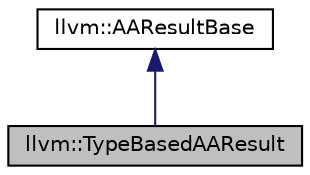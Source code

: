 digraph "llvm::TypeBasedAAResult"
{
 // LATEX_PDF_SIZE
  bgcolor="transparent";
  edge [fontname="Helvetica",fontsize="10",labelfontname="Helvetica",labelfontsize="10"];
  node [fontname="Helvetica",fontsize="10",shape=record];
  Node1 [label="llvm::TypeBasedAAResult",height=0.2,width=0.4,color="black", fillcolor="grey75", style="filled", fontcolor="black",tooltip="A simple AA result that uses TBAA metadata to answer queries."];
  Node2 -> Node1 [dir="back",color="midnightblue",fontsize="10",style="solid",fontname="Helvetica"];
  Node2 [label="llvm::AAResultBase",height=0.2,width=0.4,color="black",URL="$classllvm_1_1AAResultBase.html",tooltip="A base class to help implement the function alias analysis results concept."];
}
